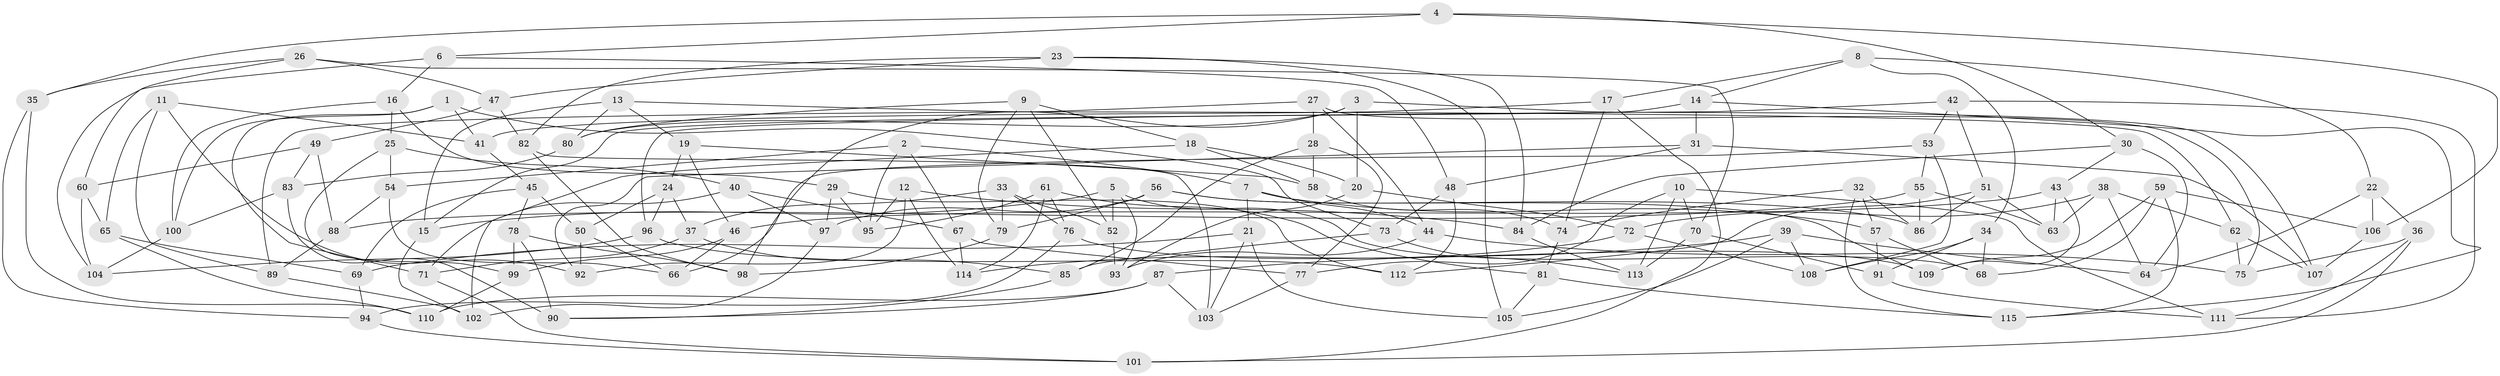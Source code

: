 // Generated by graph-tools (version 1.1) at 2025/38/03/09/25 02:38:06]
// undirected, 115 vertices, 230 edges
graph export_dot {
graph [start="1"]
  node [color=gray90,style=filled];
  1;
  2;
  3;
  4;
  5;
  6;
  7;
  8;
  9;
  10;
  11;
  12;
  13;
  14;
  15;
  16;
  17;
  18;
  19;
  20;
  21;
  22;
  23;
  24;
  25;
  26;
  27;
  28;
  29;
  30;
  31;
  32;
  33;
  34;
  35;
  36;
  37;
  38;
  39;
  40;
  41;
  42;
  43;
  44;
  45;
  46;
  47;
  48;
  49;
  50;
  51;
  52;
  53;
  54;
  55;
  56;
  57;
  58;
  59;
  60;
  61;
  62;
  63;
  64;
  65;
  66;
  67;
  68;
  69;
  70;
  71;
  72;
  73;
  74;
  75;
  76;
  77;
  78;
  79;
  80;
  81;
  82;
  83;
  84;
  85;
  86;
  87;
  88;
  89;
  90;
  91;
  92;
  93;
  94;
  95;
  96;
  97;
  98;
  99;
  100;
  101;
  102;
  103;
  104;
  105;
  106;
  107;
  108;
  109;
  110;
  111;
  112;
  113;
  114;
  115;
  1 -- 41;
  1 -- 71;
  1 -- 100;
  1 -- 73;
  2 -- 67;
  2 -- 7;
  2 -- 95;
  2 -- 54;
  3 -- 80;
  3 -- 98;
  3 -- 107;
  3 -- 20;
  4 -- 30;
  4 -- 35;
  4 -- 6;
  4 -- 106;
  5 -- 93;
  5 -- 52;
  5 -- 15;
  5 -- 68;
  6 -- 104;
  6 -- 16;
  6 -- 48;
  7 -- 44;
  7 -- 21;
  7 -- 57;
  8 -- 17;
  8 -- 22;
  8 -- 34;
  8 -- 14;
  9 -- 18;
  9 -- 79;
  9 -- 80;
  9 -- 52;
  10 -- 70;
  10 -- 111;
  10 -- 113;
  10 -- 77;
  11 -- 92;
  11 -- 65;
  11 -- 89;
  11 -- 41;
  12 -- 114;
  12 -- 84;
  12 -- 92;
  12 -- 95;
  13 -- 80;
  13 -- 62;
  13 -- 15;
  13 -- 19;
  14 -- 31;
  14 -- 115;
  14 -- 15;
  15 -- 102;
  16 -- 100;
  16 -- 25;
  16 -- 29;
  17 -- 41;
  17 -- 101;
  17 -- 74;
  18 -- 20;
  18 -- 102;
  18 -- 58;
  19 -- 46;
  19 -- 58;
  19 -- 24;
  20 -- 93;
  20 -- 72;
  21 -- 105;
  21 -- 69;
  21 -- 103;
  22 -- 64;
  22 -- 36;
  22 -- 106;
  23 -- 82;
  23 -- 84;
  23 -- 47;
  23 -- 105;
  24 -- 37;
  24 -- 50;
  24 -- 96;
  25 -- 40;
  25 -- 99;
  25 -- 54;
  26 -- 47;
  26 -- 60;
  26 -- 35;
  26 -- 70;
  27 -- 28;
  27 -- 89;
  27 -- 44;
  27 -- 75;
  28 -- 58;
  28 -- 77;
  28 -- 85;
  29 -- 97;
  29 -- 112;
  29 -- 95;
  30 -- 84;
  30 -- 64;
  30 -- 43;
  31 -- 48;
  31 -- 92;
  31 -- 107;
  32 -- 115;
  32 -- 57;
  32 -- 74;
  32 -- 86;
  33 -- 37;
  33 -- 79;
  33 -- 52;
  33 -- 76;
  34 -- 108;
  34 -- 68;
  34 -- 91;
  35 -- 94;
  35 -- 110;
  36 -- 75;
  36 -- 101;
  36 -- 111;
  37 -- 85;
  37 -- 71;
  38 -- 72;
  38 -- 62;
  38 -- 63;
  38 -- 64;
  39 -- 87;
  39 -- 64;
  39 -- 108;
  39 -- 105;
  40 -- 71;
  40 -- 67;
  40 -- 97;
  41 -- 45;
  42 -- 51;
  42 -- 111;
  42 -- 96;
  42 -- 53;
  43 -- 63;
  43 -- 109;
  43 -- 46;
  44 -- 75;
  44 -- 93;
  45 -- 50;
  45 -- 78;
  45 -- 69;
  46 -- 66;
  46 -- 99;
  47 -- 49;
  47 -- 82;
  48 -- 112;
  48 -- 73;
  49 -- 88;
  49 -- 60;
  49 -- 83;
  50 -- 66;
  50 -- 92;
  51 -- 86;
  51 -- 63;
  51 -- 112;
  52 -- 93;
  53 -- 108;
  53 -- 55;
  53 -- 66;
  54 -- 66;
  54 -- 88;
  55 -- 88;
  55 -- 86;
  55 -- 63;
  56 -- 109;
  56 -- 79;
  56 -- 86;
  56 -- 97;
  57 -- 68;
  57 -- 91;
  58 -- 74;
  59 -- 115;
  59 -- 109;
  59 -- 68;
  59 -- 106;
  60 -- 104;
  60 -- 65;
  61 -- 76;
  61 -- 95;
  61 -- 114;
  61 -- 81;
  62 -- 107;
  62 -- 75;
  65 -- 110;
  65 -- 69;
  67 -- 114;
  67 -- 77;
  69 -- 94;
  70 -- 91;
  70 -- 113;
  71 -- 101;
  72 -- 108;
  72 -- 114;
  73 -- 85;
  73 -- 113;
  74 -- 81;
  76 -- 109;
  76 -- 94;
  77 -- 103;
  78 -- 99;
  78 -- 98;
  78 -- 90;
  79 -- 98;
  80 -- 83;
  81 -- 115;
  81 -- 105;
  82 -- 98;
  82 -- 103;
  83 -- 100;
  83 -- 90;
  84 -- 113;
  85 -- 90;
  87 -- 110;
  87 -- 103;
  87 -- 90;
  88 -- 89;
  89 -- 102;
  91 -- 111;
  94 -- 101;
  96 -- 112;
  96 -- 104;
  97 -- 102;
  99 -- 110;
  100 -- 104;
  106 -- 107;
}
